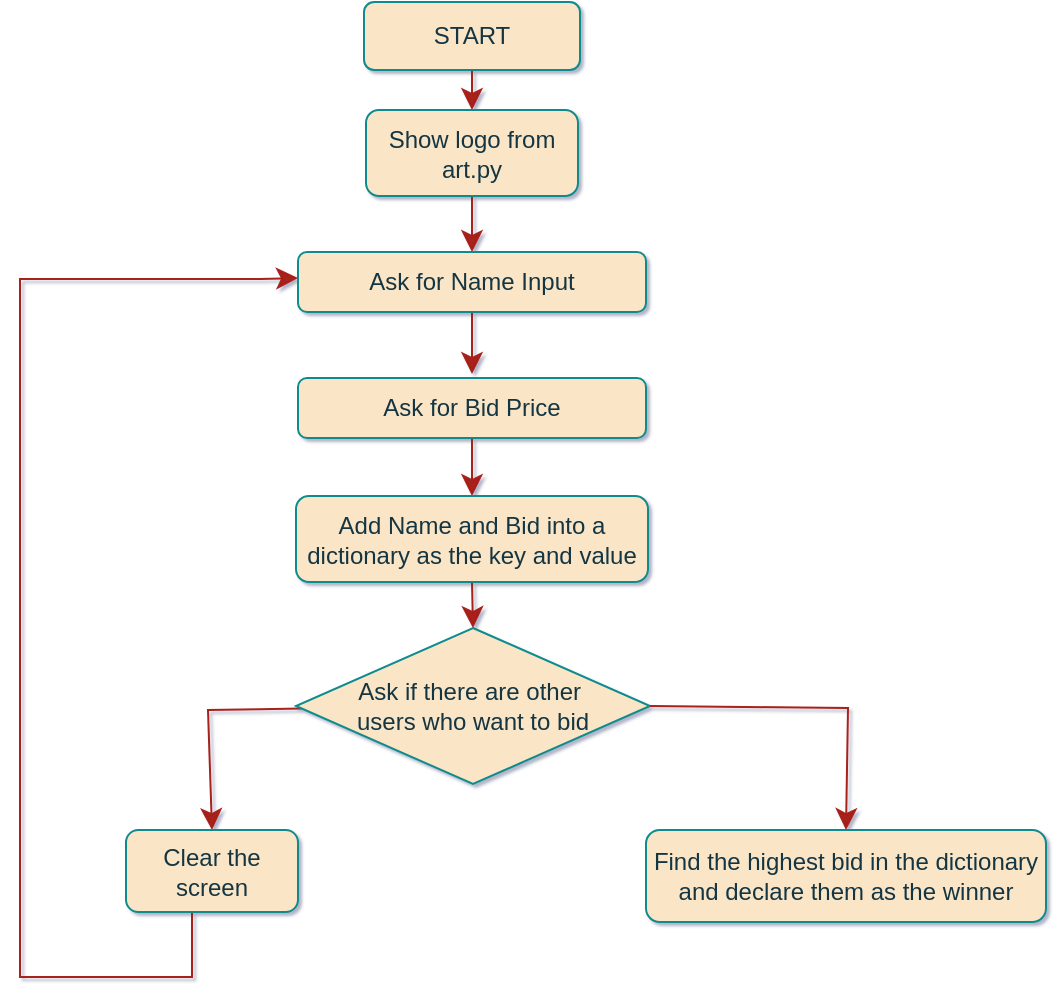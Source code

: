 <mxfile version="26.2.13">
  <diagram name="Page-1" id="AhRK07erZXfTE6RxV2ae">
    <mxGraphModel dx="1376" dy="1549" grid="1" gridSize="10" guides="1" tooltips="1" connect="1" arrows="1" fold="1" page="1" pageScale="1" pageWidth="827" pageHeight="1169" background="#ffffff" math="1" shadow="1">
      <root>
        <mxCell id="0" />
        <mxCell id="1" parent="0" />
        <mxCell id="_Ny06LY1mXR5Jc3S_3-B-10" style="edgeStyle=none;curved=1;rounded=0;orthogonalLoop=1;jettySize=auto;html=1;exitX=0.5;exitY=1;exitDx=0;exitDy=0;entryX=0.5;entryY=0;entryDx=0;entryDy=0;fontSize=12;startSize=8;endSize=8;labelBackgroundColor=none;strokeColor=#A8201A;fontColor=default;" edge="1" parent="1" source="_Ny06LY1mXR5Jc3S_3-B-1" target="_Ny06LY1mXR5Jc3S_3-B-3">
          <mxGeometry relative="1" as="geometry" />
        </mxCell>
        <mxCell id="_Ny06LY1mXR5Jc3S_3-B-1" value="START" style="rounded=1;whiteSpace=wrap;html=1;labelBackgroundColor=none;fillColor=#FAE5C7;strokeColor=#0F8B8D;fontColor=#143642;" vertex="1" parent="1">
          <mxGeometry x="162" y="-128" width="108" height="34" as="geometry" />
        </mxCell>
        <mxCell id="_Ny06LY1mXR5Jc3S_3-B-2" style="edgeStyle=none;curved=1;rounded=0;orthogonalLoop=1;jettySize=auto;html=1;exitX=0.5;exitY=1;exitDx=0;exitDy=0;fontSize=12;startSize=8;endSize=8;labelBackgroundColor=none;strokeColor=#A8201A;fontColor=default;" edge="1" parent="1" source="_Ny06LY1mXR5Jc3S_3-B-1" target="_Ny06LY1mXR5Jc3S_3-B-1">
          <mxGeometry relative="1" as="geometry" />
        </mxCell>
        <mxCell id="_Ny06LY1mXR5Jc3S_3-B-11" style="edgeStyle=none;curved=1;rounded=0;orthogonalLoop=1;jettySize=auto;html=1;exitX=0.5;exitY=1;exitDx=0;exitDy=0;entryX=0.5;entryY=0;entryDx=0;entryDy=0;fontSize=12;startSize=8;endSize=8;labelBackgroundColor=none;strokeColor=#A8201A;fontColor=default;" edge="1" parent="1" source="_Ny06LY1mXR5Jc3S_3-B-3" target="_Ny06LY1mXR5Jc3S_3-B-4">
          <mxGeometry relative="1" as="geometry" />
        </mxCell>
        <mxCell id="_Ny06LY1mXR5Jc3S_3-B-3" value="Show logo from art.py" style="rounded=1;whiteSpace=wrap;html=1;labelBackgroundColor=none;fillColor=#FAE5C7;strokeColor=#0F8B8D;fontColor=#143642;" vertex="1" parent="1">
          <mxGeometry x="163" y="-74" width="106" height="43" as="geometry" />
        </mxCell>
        <mxCell id="_Ny06LY1mXR5Jc3S_3-B-12" style="edgeStyle=none;curved=1;rounded=0;orthogonalLoop=1;jettySize=auto;html=1;exitX=0.5;exitY=1;exitDx=0;exitDy=0;fontSize=12;startSize=8;endSize=8;labelBackgroundColor=none;strokeColor=#A8201A;fontColor=default;" edge="1" parent="1" source="_Ny06LY1mXR5Jc3S_3-B-4">
          <mxGeometry relative="1" as="geometry">
            <mxPoint x="216" y="58" as="targetPoint" />
          </mxGeometry>
        </mxCell>
        <mxCell id="_Ny06LY1mXR5Jc3S_3-B-4" value="Ask for Name Input" style="rounded=1;whiteSpace=wrap;html=1;labelBackgroundColor=none;fillColor=#FAE5C7;strokeColor=#0F8B8D;fontColor=#143642;" vertex="1" parent="1">
          <mxGeometry x="129" y="-3" width="174" height="30" as="geometry" />
        </mxCell>
        <mxCell id="_Ny06LY1mXR5Jc3S_3-B-13" style="edgeStyle=none;curved=1;rounded=0;orthogonalLoop=1;jettySize=auto;html=1;exitX=0.5;exitY=1;exitDx=0;exitDy=0;entryX=0.5;entryY=0;entryDx=0;entryDy=0;fontSize=12;startSize=8;endSize=8;labelBackgroundColor=none;strokeColor=#A8201A;fontColor=default;" edge="1" parent="1" source="_Ny06LY1mXR5Jc3S_3-B-5" target="_Ny06LY1mXR5Jc3S_3-B-6">
          <mxGeometry relative="1" as="geometry" />
        </mxCell>
        <mxCell id="_Ny06LY1mXR5Jc3S_3-B-5" value="Ask for Bid Price" style="rounded=1;whiteSpace=wrap;html=1;labelBackgroundColor=none;fillColor=#FAE5C7;strokeColor=#0F8B8D;fontColor=#143642;" vertex="1" parent="1">
          <mxGeometry x="129" y="60" width="174" height="30" as="geometry" />
        </mxCell>
        <mxCell id="_Ny06LY1mXR5Jc3S_3-B-14" style="edgeStyle=none;curved=1;rounded=0;orthogonalLoop=1;jettySize=auto;html=1;exitX=0.5;exitY=1;exitDx=0;exitDy=0;entryX=0.5;entryY=0;entryDx=0;entryDy=0;fontSize=12;startSize=8;endSize=8;labelBackgroundColor=none;strokeColor=#A8201A;fontColor=default;" edge="1" parent="1" source="_Ny06LY1mXR5Jc3S_3-B-6" target="_Ny06LY1mXR5Jc3S_3-B-7">
          <mxGeometry relative="1" as="geometry" />
        </mxCell>
        <mxCell id="_Ny06LY1mXR5Jc3S_3-B-6" value="Add Name and Bid into a dictionary as the key and value" style="rounded=1;whiteSpace=wrap;html=1;labelBackgroundColor=none;fillColor=#FAE5C7;strokeColor=#0F8B8D;fontColor=#143642;" vertex="1" parent="1">
          <mxGeometry x="128" y="119" width="176" height="43" as="geometry" />
        </mxCell>
        <mxCell id="_Ny06LY1mXR5Jc3S_3-B-25" style="edgeStyle=none;curved=0;rounded=0;orthogonalLoop=1;jettySize=auto;html=1;fontSize=12;startSize=8;endSize=8;entryX=0.5;entryY=0;entryDx=0;entryDy=0;labelBackgroundColor=none;strokeColor=#A8201A;fontColor=default;" edge="1" parent="1" source="_Ny06LY1mXR5Jc3S_3-B-7" target="_Ny06LY1mXR5Jc3S_3-B-8">
          <mxGeometry relative="1" as="geometry">
            <mxPoint x="59.889" y="224" as="targetPoint" />
            <Array as="points">
              <mxPoint x="84" y="226" />
            </Array>
          </mxGeometry>
        </mxCell>
        <mxCell id="_Ny06LY1mXR5Jc3S_3-B-7" value="Ask if there are other&amp;nbsp;&lt;div&gt;users who want to bid&lt;/div&gt;" style="rhombus;whiteSpace=wrap;html=1;labelBackgroundColor=none;fillColor=#FAE5C7;strokeColor=#0F8B8D;fontColor=#143642;" vertex="1" parent="1">
          <mxGeometry x="128" y="185" width="177" height="78" as="geometry" />
        </mxCell>
        <mxCell id="_Ny06LY1mXR5Jc3S_3-B-28" style="edgeStyle=none;curved=0;rounded=0;orthogonalLoop=1;jettySize=auto;html=1;strokeColor=#A8201A;fontSize=12;fontColor=#143642;startSize=8;endSize=8;fillColor=#FAE5C7;exitX=0.5;exitY=1;exitDx=0;exitDy=0;entryX=0;entryY=0.75;entryDx=0;entryDy=0;" edge="1" parent="1">
          <mxGeometry relative="1" as="geometry">
            <mxPoint x="129" y="10" as="targetPoint" />
            <mxPoint x="76.0" y="327.5" as="sourcePoint" />
            <Array as="points">
              <mxPoint x="76" y="359.5" />
              <mxPoint x="-10" y="359.5" />
              <mxPoint x="-10" y="180.5" />
              <mxPoint x="-10" y="10.5" />
              <mxPoint x="110" y="10.5" />
            </Array>
          </mxGeometry>
        </mxCell>
        <mxCell id="_Ny06LY1mXR5Jc3S_3-B-8" value="Clear the screen" style="rounded=1;whiteSpace=wrap;html=1;labelBackgroundColor=none;fillColor=#FAE5C7;strokeColor=#0F8B8D;fontColor=#143642;" vertex="1" parent="1">
          <mxGeometry x="43" y="286" width="86" height="41" as="geometry" />
        </mxCell>
        <mxCell id="_Ny06LY1mXR5Jc3S_3-B-9" value="Find the highest bid in the dictionary and declare them as the winner" style="rounded=1;whiteSpace=wrap;html=1;labelBackgroundColor=none;fillColor=#FAE5C7;strokeColor=#0F8B8D;fontColor=#143642;" vertex="1" parent="1">
          <mxGeometry x="303" y="286" width="200" height="46" as="geometry" />
        </mxCell>
        <mxCell id="_Ny06LY1mXR5Jc3S_3-B-24" value="" style="endArrow=classic;html=1;rounded=0;fontSize=12;startSize=8;endSize=8;curved=0;entryX=0.5;entryY=0;entryDx=0;entryDy=0;exitX=1;exitY=0.5;exitDx=0;exitDy=0;labelBackgroundColor=none;strokeColor=#A8201A;fontColor=default;" edge="1" parent="1" source="_Ny06LY1mXR5Jc3S_3-B-7" target="_Ny06LY1mXR5Jc3S_3-B-9">
          <mxGeometry width="50" height="50" relative="1" as="geometry">
            <mxPoint x="307" y="228" as="sourcePoint" />
            <mxPoint x="357" y="178" as="targetPoint" />
            <Array as="points">
              <mxPoint x="404" y="225" />
            </Array>
          </mxGeometry>
        </mxCell>
      </root>
    </mxGraphModel>
  </diagram>
</mxfile>
